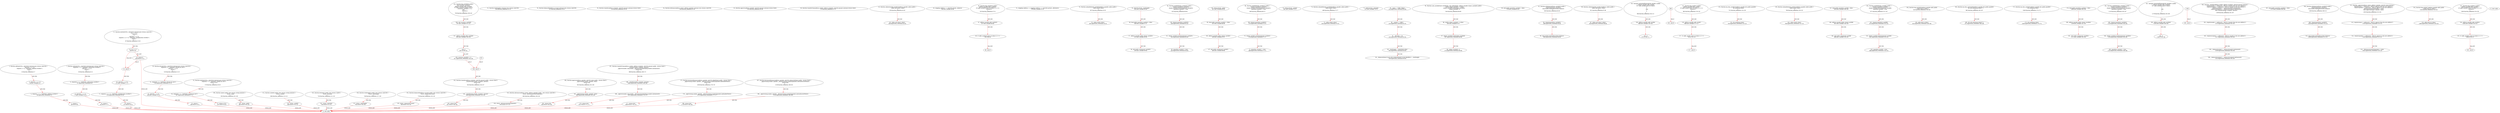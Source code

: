 digraph  {
13 [label="2_ function add(uint256 a, uint256 b) internal pure returns (uint256) {\n        uint256 c = a + b;\n        require(c >= a, \"SafeMath: addition overflow\");\n        return c;\n    }\n13-function_definition-3-7", method="add(uint256 a,uint256 b)", type_label=function_definition];
30 [label="3_ uint256 c = a + b;\n30-new_variable-4-4", method="add(uint256 a,uint256 b)", type_label=new_variable];
38 [label="4_ require(c >= a, \"SafeMath: addition overflow\");\n38-expression_statement-5-5", method="add(uint256 a,uint256 b)", type_label=expression_statement];
48 [label="5_ return c;\n48-return-6-6", method="add(uint256 a,uint256 b)", type_label=return];
50 [label="7_ function sub(uint256 a, uint256 b) internal pure returns (uint256) {\n        require(b <= a, \"SafeMath: subtraction overflow\");\n        uint256 c = a - b;\n        return c;\n    }\n50-function_definition-8-12", method="sub(uint256 a,uint256 b)", type_label=function_definition];
67 [label="8_ require(b <= a, \"SafeMath: subtraction overflow\");\n67-expression_statement-9-9", method="sub(uint256 a,uint256 b)", type_label=expression_statement];
77 [label="9_ uint256 c = a - b;\n77-new_variable-10-10", method="sub(uint256 a,uint256 b)", type_label=new_variable];
85 [label="10_ return c;\n85-return-11-11", method="sub(uint256 a,uint256 b)", type_label=return];
87 [label="12_ function mul(uint256 a, uint256 b) internal pure returns (uint256) {\n        if (a == 0) {\n            return 0;\n        }\n        uint256 c = a * b;\n        require(c / a == b, \"SafeMath: multiplication overflow\");\n        return c;\n    }\n87-function_definition-13-20", method="mul(uint256 a,uint256 b)", type_label=function_definition];
104 [label="13_ if_a == 0\n104-if-14-16", method="mul(uint256 a,uint256 b)", type_label=if];
1504 [label="13_ end_if", method="mul(uint256 a,uint256 b)", type_label=end_if];
109 [label="14_ return 0;\n109-return-15-15", method="mul(uint256 a,uint256 b)", type_label=return];
111 [label="16_ uint256 c = a * b;\n111-new_variable-17-17", method="mul(uint256 a,uint256 b)", type_label=new_variable];
119 [label="17_ require(c / a == b, \"SafeMath: multiplication overflow\");\n119-expression_statement-18-18", method="mul(uint256 a,uint256 b)", type_label=expression_statement];
131 [label="18_ return c;\n131-return-19-19", method="mul(uint256 a,uint256 b)", type_label=return];
133 [label="20_ function div(uint256 a, uint256 b) internal pure returns (uint256) {\n        require(b > 0, \"SafeMath: division by zero\");\n        uint256 c = a / b;\n        return c;\n    }\n133-function_definition-21-25", method="div(uint256 a,uint256 b)", type_label=function_definition];
150 [label="21_ require(b > 0, \"SafeMath: division by zero\");\n150-expression_statement-22-22", method="div(uint256 a,uint256 b)", type_label=expression_statement];
160 [label="22_ uint256 c = a / b;\n160-new_variable-23-23", method="div(uint256 a,uint256 b)", type_label=new_variable];
168 [label="23_ return c;\n168-return-24-24", method="div(uint256 a,uint256 b)", type_label=return];
170 [label="25_ function mod(uint256 a, uint256 b) internal pure returns (uint256) {\n        require(b != 0, \"SafeMath: modulo by zero\");\n        return a % b;\n    }\n170-function_definition-26-29", method="mod(uint256 a,uint256 b)", type_label=function_definition];
187 [label="26_ require(b != 0, \"SafeMath: modulo by zero\");\n187-expression_statement-27-27", method="mod(uint256 a,uint256 b)", type_label=expression_statement];
197 [label="27_ return a % b;\n197-return-28-28", method="mod(uint256 a,uint256 b)", type_label=return];
204 [label="31_ function totalSupply() external view returns (uint256);\n204-function_definition-32-32", method="totalSupply()", type_label=function_definition];
212 [label="32_ function balanceOf(address account) external view returns (uint256);\n212-function_definition-33-33", method="balanceOf(address account)", type_label=function_definition];
224 [label="33_ function transfer(address recipient, uint256 amount) external returns (bool);\n224-function_definition-34-34", method="transfer(address recipient,uint256 amount)", type_label=function_definition];
239 [label="34_ function allowance(address owner, address spender) external view returns (uint256);\n239-function_definition-35-35", method="allowance(address owner,address spender)", type_label=function_definition];
255 [label="35_ function approve(address spender, uint256 amount) external returns (bool);\n255-function_definition-36-36", method="approve(address spender,uint256 amount)", type_label=function_definition];
270 [label="36_ function transferFrom(address sender, address recipient, uint256 amount) external returns (bool);\n270-function_definition-37-37", method="transferFrom(address sender,address recipient,uint256 amount)", type_label=function_definition];
328 [label="42_ function callnotchecked_unchk25(address payable callee) public {\n    callee.call.value(1 ether);\n  }\n328-function_definition-43-45", method="callnotchecked_unchk25(address payable callee)", type_label=function_definition];
336 [label="43_ callee.call.value(1 ether);\n336-expression_statement-44-44", method="callnotchecked_unchk25(address payable callee)", type_label=expression_statement];
346 [label="45_ mapping (address => uint256) private _balances;\n346-new_variable-46-46", method="", type_label=new_variable];
353 [label="46_ function bug_unchk19() public{\naddress payable addr_unchk19;\nif (!addr_unchk19.send (10 ether) || 1==1)\n	{revert();}\n}\n353-function_definition-47-51", method="bug_unchk19()", type_label=function_definition];
357 [label="47_ address payable addr_unchk19;\n357-new_variable-48-48", method="bug_unchk19()", type_label=new_variable];
362 [label="48_ if_!addr_unchk19.send (10 ether) || 1==1\n362-if-49-50", method="bug_unchk19()", type_label=if];
1762 [label="48_ end_if", method="bug_unchk19()", type_label=end_if];
378 [label="51_ mapping (address => mapping (address => uint256)) private _allowances;\n378-new_variable-52-52", method="", type_label=new_variable];
387 [label="52_ function unhandledsend_unchk26(address payable callee) public {\n    callee.send(5 ether);\n  }\n387-function_definition-53-55", method="unhandledsend_unchk26(address payable callee)", type_label=function_definition];
395 [label="53_ callee.send(5 ether);\n395-expression_statement-54-54", method="unhandledsend_unchk26(address payable callee)", type_label=expression_statement];
403 [label="55_ uint256 private _totalSupply;\n403-new_variable-56-56", method="", type_label=new_variable];
408 [label="56_ bool public payedOut_unchk20 = false;\n408-new_variable-57-57", method="", type_label=new_variable];
415 [label="57_ address payable public winner_unchk20;\n415-new_variable-58-58", method="", type_label=new_variable];
420 [label="58_ uint public winAmount_unchk20;\n420-new_variable-59-59", method="", type_label=new_variable];
425 [label="59_ function sendToWinner_unchk20() public {\n        require(!payedOut_unchk20);\n        winner_unchk20.send(winAmount_unchk20);\n        payedOut_unchk20 = true;\n    }\n425-function_definition-60-64", method="sendToWinner_unchk20()", type_label=function_definition];
429 [label="60_ require(!payedOut_unchk20);\n429-expression_statement-61-61", method="sendToWinner_unchk20()", type_label=expression_statement];
435 [label="61_ winner_unchk20.send(winAmount_unchk20);\n435-expression_statement-62-62", method="sendToWinner_unchk20()", type_label=expression_statement];
442 [label="62_ payedOut_unchk20 = true;\n442-expression_statement-63-63", method="sendToWinner_unchk20()", type_label=expression_statement];
447 [label="64_ string private _name;\n447-new_variable-65-65", method="", type_label=new_variable];
452 [label="65_ bool public payedOut_unchk32 = false;\n452-new_variable-66-66", method="", type_label=new_variable];
459 [label="66_ address payable public winner_unchk32;\n459-new_variable-67-67", method="", type_label=new_variable];
464 [label="67_ uint public winAmount_unchk32;\n464-new_variable-68-68", method="", type_label=new_variable];
469 [label="68_ function sendToWinner_unchk32() public {\n        require(!payedOut_unchk32);\n        winner_unchk32.send(winAmount_unchk32);\n        payedOut_unchk32 = true;\n    }\n469-function_definition-69-73", method="sendToWinner_unchk32()", type_label=function_definition];
473 [label="69_ require(!payedOut_unchk32);\n473-expression_statement-70-70", method="sendToWinner_unchk32()", type_label=expression_statement];
479 [label="70_ winner_unchk32.send(winAmount_unchk32);\n479-expression_statement-71-71", method="sendToWinner_unchk32()", type_label=expression_statement];
486 [label="71_ payedOut_unchk32 = true;\n486-expression_statement-72-72", method="sendToWinner_unchk32()", type_label=expression_statement];
491 [label="73_ string private _symbol;\n491-new_variable-74-74", method="", type_label=new_variable];
496 [label="74_ function unhandledsend_unchk38(address payable callee) public {\n    callee.send(5 ether);\n  }\n496-function_definition-75-77", method="unhandledsend_unchk38(address payable callee)", type_label=function_definition];
504 [label="75_ callee.send(5 ether);\n504-expression_statement-76-76", method="unhandledsend_unchk38(address payable callee)", type_label=expression_statement];
512 [label="77_ uint8 private _decimals;\n512-new_variable-78-78", method="", type_label=new_variable];
519 [label="79_ _name = \"UBBC Token\";\n519-expression_statement-80-80", method="", type_label=expression_statement];
524 [label="80_ _symbol = \"UBBC\";\n524-expression_statement-81-81", method="", type_label=expression_statement];
529 [label="81_ _decimals = 18;\n529-expression_statement-82-82", method="", type_label=expression_statement];
533 [label="82_ _totalSupply = 260000000 ether;\n533-expression_statement-83-83", method="", type_label=expression_statement];
538 [label="83_ _balances[0x0e475cd2c1f8222868cf85B4f97D7EB70fB3ffD3] = _totalSupply;\n538-expression_statement-84-84", method="", type_label=expression_statement];
544 [label="85_ function cash_unchk46(uint roundIndex, uint subpotIndex, address payable winner_unchk46) public{\n        uint64 subpot_unchk46 = 3 ether;\n        winner_unchk46.send(subpot_unchk46);   \n        subpot_unchk46= 0;\n}\n544-function_definition-86-90", method="cash_unchk46(uint roundIndex,uint subpotIndex,address payable winner_unchk46)", type_label=function_definition];
560 [label="86_ uint64 subpot_unchk46 = 3 ether;\n560-new_variable-87-87", method="cash_unchk46(uint roundIndex,uint subpotIndex,address payable winner_unchk46)", type_label=new_variable];
567 [label="87_ winner_unchk46.send(subpot_unchk46);\n567-expression_statement-88-88", method="cash_unchk46(uint roundIndex,uint subpotIndex,address payable winner_unchk46)", type_label=expression_statement];
574 [label="88_ subpot_unchk46= 0;\n574-expression_statement-89-89", method="cash_unchk46(uint roundIndex,uint subpotIndex,address payable winner_unchk46)", type_label=expression_statement];
578 [label="90_ bool public payedOut_unchk45 = false;\n578-new_variable-91-91", method="", type_label=new_variable];
585 [label="91_ function withdrawLeftOver_unchk45() public {\n        require(payedOut_unchk45);\n        msg.sender.send(address(this).balance);\n    }\n585-function_definition-92-95", method="withdrawLeftOver_unchk45()", type_label=function_definition];
589 [label="92_ require(payedOut_unchk45);\n589-expression_statement-93-93", method="withdrawLeftOver_unchk45()", type_label=expression_statement];
594 [label="93_ msg.sender.send(address(this).balance);\n594-expression_statement-94-94", method="withdrawLeftOver_unchk45()", type_label=expression_statement];
621 [label="96_ function callnotchecked_unchk13(address callee) public {\n    callee.call.value(1 ether);\n  }\n621-function_definition-97-99", method="callnotchecked_unchk13(address callee)", type_label=function_definition];
629 [label="97_ callee.call.value(1 ether);\n629-expression_statement-98-98", method="callnotchecked_unchk13(address callee)", type_label=expression_statement];
653 [label="100_ function name() public view returns (string memory) {\n        return _name;\n    }\n653-function_definition-101-103", method="name()", type_label=function_definition];
662 [label="101_ return _name;\n662-return-102-102", method="name()", type_label=return];
664 [label="103_ function UncheckedExternalCall_unchk4 () public\n{  address payable addr_unchk4;\n   if (! addr_unchk4.send (42 ether))  \n      { \n      }\n	else\n      { \n      }\n}\n664-function_definition-104-112", method="UncheckedExternalCall_unchk4()", type_label=function_definition];
668 [label="104_ address payable addr_unchk4;\n668-new_variable-105-105", method="UncheckedExternalCall_unchk4()", type_label=new_variable];
673 [label="105_ if\n673-if-106-111", method="UncheckedExternalCall_unchk4()", type_label=if];
2073 [label="105_ end_if", method="UncheckedExternalCall_unchk4()", type_label=end_if];
684 [label="112_ function symbol() public view returns (string memory) {\n        return _symbol;\n    }\n684-function_definition-113-115", method="symbol()", type_label=function_definition];
693 [label="113_ return _symbol;\n693-return-114-114", method="symbol()", type_label=return];
695 [label="115_ function bug_unchk7() public{\naddress payable addr_unchk7;\nif (!addr_unchk7.send (10 ether) || 1==1)\n	{revert();}\n}\n695-function_definition-116-120", method="bug_unchk7()", type_label=function_definition];
699 [label="116_ address payable addr_unchk7;\n699-new_variable-117-117", method="bug_unchk7()", type_label=new_variable];
704 [label="117_ if_!addr_unchk7.send (10 ether) || 1==1\n704-if-118-119", method="bug_unchk7()", type_label=if];
2104 [label="117_ end_if", method="bug_unchk7()", type_label=end_if];
720 [label="120_ function decimals() public view returns (uint8) {\n        return _decimals;\n    }\n720-function_definition-121-123", method="decimals()", type_label=function_definition];
729 [label="121_ return _decimals;\n729-return-122-122", method="decimals()", type_label=return];
731 [label="123_ function my_func_unchk23(address payable dst) public payable{\n        dst.send(msg.value);\n    }\n731-function_definition-124-126", method="my_func_unchk23(address payable dst)", type_label=function_definition];
740 [label="124_ dst.send(msg.value);\n740-expression_statement-125-125", method="my_func_unchk23(address payable dst)", type_label=expression_statement];
749 [label="126_ function totalSupply() public view returns (uint256) {\n        return _totalSupply;\n    }\n749-function_definition-127-129", method="totalSupply()", type_label=function_definition];
758 [label="127_ return _totalSupply;\n758-return-128-128", method="totalSupply()", type_label=return];
760 [label="129_ function unhandledsend_unchk14(address payable callee) public {\n    callee.send(5 ether);\n  }\n760-function_definition-130-132", method="unhandledsend_unchk14(address payable callee)", type_label=function_definition];
768 [label="130_ callee.send(5 ether);\n768-expression_statement-131-131", method="unhandledsend_unchk14(address payable callee)", type_label=expression_statement];
776 [label="132_ function balanceOf(address account) public view returns (uint256) {\n        return _balances[account];\n    }\n776-function_definition-133-135", method="balanceOf(address account)", type_label=function_definition];
789 [label="133_ return _balances[account];\n789-return-134-134", method="balanceOf(address account)", type_label=return];
793 [label="135_ function bug_unchk30() public{\nuint receivers_unchk30;\naddress payable addr_unchk30;\nif (!addr_unchk30.send(42 ether))\n	{receivers_unchk30 +=1;}\nelse\n	{revert();}\n}\n793-function_definition-136-143", method="bug_unchk30()", type_label=function_definition];
797 [label="136_ uint receivers_unchk30;\n797-new_variable-137-137", method="bug_unchk30()", type_label=new_variable];
802 [label="137_ address payable addr_unchk30;\n802-new_variable-138-138", method="bug_unchk30()", type_label=new_variable];
807 [label="138_ if\n807-if-139-142", method="bug_unchk30()", type_label=if];
2207 [label="138_ end_if", method="bug_unchk30()", type_label=end_if];
817 [label="139_ receivers_unchk30 +=1;\n817-expression_statement-140-140", method="bug_unchk30()", type_label=expression_statement];
824 [label="143_ function transfer(address recipient, uint256 amount) public  returns (bool) {\n         _transfer(msg.sender, recipient, amount);\n         return true;\n    }\n824-function_definition-144-147", method="transfer(address recipient,uint256 amount)", type_label=function_definition];
840 [label="144_ _transfer(msg.sender, recipient, amount);\n840-expression_statement-145-145", method="transfer(address recipient,uint256 amount)", type_label=expression_statement];
851 [label="145_ return true;\n851-return-146-146", method="transfer(address recipient,uint256 amount)", type_label=return];
854 [label="147_ bool public payedOut_unchk8 = false;\n854-new_variable-148-148", method="", type_label=new_variable];
861 [label="148_ address payable public winner_unchk8;\n861-new_variable-149-149", method="", type_label=new_variable];
866 [label="149_ uint public winAmount_unchk8;\n866-new_variable-150-150", method="", type_label=new_variable];
871 [label="150_ function sendToWinner_unchk8() public {\n        require(!payedOut_unchk8);\n        winner_unchk8.send(winAmount_unchk8);\n        payedOut_unchk8 = true;\n    }\n871-function_definition-151-155", method="sendToWinner_unchk8()", type_label=function_definition];
875 [label="151_ require(!payedOut_unchk8);\n875-expression_statement-152-152", method="sendToWinner_unchk8()", type_label=expression_statement];
881 [label="152_ winner_unchk8.send(winAmount_unchk8);\n881-expression_statement-153-153", method="sendToWinner_unchk8()", type_label=expression_statement];
888 [label="153_ payedOut_unchk8 = true;\n888-expression_statement-154-154", method="sendToWinner_unchk8()", type_label=expression_statement];
893 [label="155_ function allowance(address owner, address spender) public  view returns (uint256) {\n        return _allowances[owner][spender];\n    }\n893-function_definition-156-158", method="allowance(address owner,address spender)", type_label=function_definition];
910 [label="156_ return _allowances[owner][spender];\n910-return-157-157", method="allowance(address owner,address spender)", type_label=return];
916 [label="158_ function bug_unchk39(address payable addr) public\n      {addr.send (4 ether); }\n916-function_definition-159-160", method="bug_unchk39(address payable addr)", type_label=function_definition];
924 [label="159_ addr.send (4 ether);\n924-expression_statement-160-160", method="bug_unchk39(address payable addr)", type_label=expression_statement];
932 [label="160_ function approve(address spender, uint256 value) public  returns (bool) {\n        _approve(msg.sender, spender, value);\n        return true;\n    }\n932-function_definition-161-164", method="approve(address spender,uint256 value)", type_label=function_definition];
948 [label="161_ _approve(msg.sender, spender, value);\n948-expression_statement-162-162", method="approve(address spender,uint256 value)", type_label=expression_statement];
959 [label="162_ return true;\n959-return-163-163", method="approve(address spender,uint256 value)", type_label=return];
962 [label="164_ function my_func_uncheck36(address payable dst) public payable{\n        dst.call.value(msg.value)(\"\");\n    }\n962-function_definition-165-167", method="my_func_uncheck36(address payable dst)", type_label=function_definition];
971 [label="165_ dst.call.value(msg.value)(\"\");\n971-expression_statement-166-166", method="my_func_uncheck36(address payable dst)", type_label=expression_statement];
986 [label="167_ function transferFrom(address sender, address recipient, uint256 amount) public  returns (bool) {\n        _transfer(sender, recipient, amount);\n        _approve(sender, msg.sender, _allowances[sender][msg.sender].sub(amount));\n        return true;\n    }\n986-function_definition-168-172", method="transferFrom(address sender,address recipient,uint256 amount)", type_label=function_definition];
1006 [label="168_ _transfer(sender, recipient, amount);\n1006-expression_statement-169-169", method="transferFrom(address sender,address recipient,uint256 amount)", type_label=expression_statement];
1015 [label="169_ _approve(sender, msg.sender, _allowances[sender][msg.sender].sub(amount));\n1015-expression_statement-170-170", method="transferFrom(address sender,address recipient,uint256 amount)", type_label=expression_statement];
1037 [label="170_ return true;\n1037-return-171-171", method="transferFrom(address sender,address recipient,uint256 amount)", type_label=return];
1040 [label="172_ function my_func_unchk35(address payable dst) public payable{\n        dst.send(msg.value);\n    }\n1040-function_definition-173-175", method="my_func_unchk35(address payable dst)", type_label=function_definition];
1049 [label="173_ dst.send(msg.value);\n1049-expression_statement-174-174", method="my_func_unchk35(address payable dst)", type_label=expression_statement];
1058 [label="175_ function increaseAllowance(address spender, uint256 addedValue) public  returns (bool) {\n        _approve(msg.sender, spender, _allowances[msg.sender][spender].add(addedValue));\n        return true;\n    }\n1058-function_definition-176-179", method="increaseAllowance(address spender,uint256 addedValue)", type_label=function_definition];
1074 [label="176_ _approve(msg.sender, spender, _allowances[msg.sender][spender].add(addedValue));\n1074-expression_statement-177-177", method="increaseAllowance(address spender,uint256 addedValue)", type_label=expression_statement];
1096 [label="177_ return true;\n1096-return-178-178", method="increaseAllowance(address spender,uint256 addedValue)", type_label=return];
1099 [label="179_ bool public payedOut_unchk44 = false;\n1099-new_variable-180-180", method="", type_label=new_variable];
1106 [label="180_ address payable public winner_unchk44;\n1106-new_variable-181-181", method="", type_label=new_variable];
1111 [label="181_ uint public winAmount_unchk44;\n1111-new_variable-182-182", method="", type_label=new_variable];
1116 [label="182_ function sendToWinner_unchk44() public {\n        require(!payedOut_unchk44);\n        winner_unchk44.send(winAmount_unchk44);\n        payedOut_unchk44 = true;\n    }\n1116-function_definition-183-187", method="sendToWinner_unchk44()", type_label=function_definition];
1120 [label="183_ require(!payedOut_unchk44);\n1120-expression_statement-184-184", method="sendToWinner_unchk44()", type_label=expression_statement];
1126 [label="184_ winner_unchk44.send(winAmount_unchk44);\n1126-expression_statement-185-185", method="sendToWinner_unchk44()", type_label=expression_statement];
1133 [label="185_ payedOut_unchk44 = true;\n1133-expression_statement-186-186", method="sendToWinner_unchk44()", type_label=expression_statement];
1138 [label="187_ function decreaseAllowance(address spender, uint256 subtractedValue) public  returns (bool) {\n        _approve(msg.sender, spender, _allowances[msg.sender][spender].sub(subtractedValue));\n        return true;\n    }\n1138-function_definition-188-191", method="decreaseAllowance(address spender,uint256 subtractedValue)", type_label=function_definition];
1154 [label="188_ _approve(msg.sender, spender, _allowances[msg.sender][spender].sub(subtractedValue));\n1154-expression_statement-189-189", method="decreaseAllowance(address spender,uint256 subtractedValue)", type_label=expression_statement];
1176 [label="189_ return true;\n1176-return-190-190", method="decreaseAllowance(address spender,uint256 subtractedValue)", type_label=return];
1179 [label="191_ function UncheckedExternalCall_unchk40 () public\n{  address payable addr_unchk40;\n   if (! addr_unchk40.send (2 ether))  \n      { \n      }\n	else\n      { \n      }\n}\n1179-function_definition-192-200", method="UncheckedExternalCall_unchk40()", type_label=function_definition];
1183 [label="192_ address payable addr_unchk40;\n1183-new_variable-193-193", method="UncheckedExternalCall_unchk40()", type_label=new_variable];
1188 [label="193_ if\n1188-if-194-199", method="UncheckedExternalCall_unchk40()", type_label=if];
2588 [label="193_ end_if", method="UncheckedExternalCall_unchk40()", type_label=end_if];
1199 [label="200_ function _transfer(address sender, address recipient, uint256 amount) internal {\n        require(sender != address(0), \"ERC20: transfer from the zero address\");\n        require(recipient != address(0), \"ERC20: transfer to the zero address\");\n        _balances[sender] = _balances[sender].sub(amount);\n        _balances[recipient] = _balances[recipient].add(amount);\n        emit Transfer(sender, recipient, amount);\n    }\n1199-function_definition-201-207", method="_transfer(address sender,address recipient,uint256 amount)", type_label=function_definition];
1215 [label="201_ require(sender != address(0), \"ERC20: transfer from the zero address\");\n1215-expression_statement-202-202", method="_transfer(address sender,address recipient,uint256 amount)", type_label=expression_statement];
1227 [label="202_ require(recipient != address(0), \"ERC20: transfer to the zero address\");\n1227-expression_statement-203-203", method="_transfer(address sender,address recipient,uint256 amount)", type_label=expression_statement];
1239 [label="203_ _balances[sender] = _balances[sender].sub(amount);\n1239-expression_statement-204-204", method="_transfer(address sender,address recipient,uint256 amount)", type_label=expression_statement];
1252 [label="204_ _balances[recipient] = _balances[recipient].add(amount);\n1252-expression_statement-205-205", method="_transfer(address sender,address recipient,uint256 amount)", type_label=expression_statement];
1273 [label="207_ bool public payedOut_unchk33 = false;\n1273-new_variable-208-208", method="", type_label=new_variable];
1280 [label="208_ function withdrawLeftOver_unchk33() public {\n        require(payedOut_unchk33);\n        msg.sender.send(address(this).balance);\n    }\n1280-function_definition-209-212", method="withdrawLeftOver_unchk33()", type_label=function_definition];
1284 [label="209_ require(payedOut_unchk33);\n1284-expression_statement-210-210", method="withdrawLeftOver_unchk33()", type_label=expression_statement];
1289 [label="210_ msg.sender.send(address(this).balance);\n1289-expression_statement-211-211", method="withdrawLeftOver_unchk33()", type_label=expression_statement];
1302 [label="212_ function _approve(address owner, address spender, uint256 value) internal {\n        require(owner != address(0), \"ERC20: approve from the zero address\");\n        require(spender != address(0), \"ERC20: approve to the zero address\");\n        _allowances[owner][spender] = value;\n        emit Approval(owner, spender, value);\n    }\n1302-function_definition-213-218", method="_approve(address owner,address spender,uint256 value)", type_label=function_definition];
1318 [label="213_ require(owner != address(0), \"ERC20: approve from the zero address\");\n1318-expression_statement-214-214", method="_approve(address owner,address spender,uint256 value)", type_label=expression_statement];
1330 [label="214_ require(spender != address(0), \"ERC20: approve to the zero address\");\n1330-expression_statement-215-215", method="_approve(address owner,address spender,uint256 value)", type_label=expression_statement];
1342 [label="215_ _allowances[owner][spender] = value;\n1342-expression_statement-216-216", method="_approve(address owner,address spender,uint256 value)", type_label=expression_statement];
1358 [label="218_ function bug_unchk27(address payable addr) public\n      {addr.send (42 ether); }\n1358-function_definition-219-220", method="bug_unchk27(address payable addr)", type_label=function_definition];
1366 [label="219_ addr.send (42 ether);\n1366-expression_statement-220-220", method="bug_unchk27(address payable addr)", type_label=expression_statement];
1380 [label="223_ function bug_unchk31() public{\naddress payable addr_unchk31;\nif (!addr_unchk31.send (10 ether) || 1==1)\n	{revert();}\n}\n1380-function_definition-224-228", method="bug_unchk31()", type_label=function_definition];
1384 [label="224_ address payable addr_unchk31;\n1384-new_variable-225-225", method="bug_unchk31()", type_label=new_variable];
1389 [label="225_ if_!addr_unchk31.send (10 ether) || 1==1\n1389-if-226-227", method="bug_unchk31()", type_label=if];
2789 [label="225_ end_if", method="bug_unchk31()", type_label=end_if];
1 [label="0_ start_node", method="", type_label=start];
2 [label="0_ exit_node", method="", type_label=exit];
683;
822;
1198;
13 -> 30  [color=red, controlflow_type=next_line, edge_type=CFG_edge, key=0, label=next_line];
30 -> 38  [color=red, controlflow_type=next_line, edge_type=CFG_edge, key=0, label=next_line];
38 -> 48  [color=red, controlflow_type=next_line, edge_type=CFG_edge, key=0, label=next_line];
48 -> 2  [color=red, controlflow_type=return_exit, edge_type=CFG_edge, key=0, label=return_exit];
50 -> 67  [color=red, controlflow_type=next_line, edge_type=CFG_edge, key=0, label=next_line];
67 -> 77  [color=red, controlflow_type=next_line, edge_type=CFG_edge, key=0, label=next_line];
77 -> 85  [color=red, controlflow_type=next_line, edge_type=CFG_edge, key=0, label=next_line];
85 -> 2  [color=red, controlflow_type=return_exit, edge_type=CFG_edge, key=0, label=return_exit];
87 -> 104  [color=red, controlflow_type=next_line, edge_type=CFG_edge, key=0, label=next_line];
104 -> 109  [color=red, controlflow_type=pos_next, edge_type=CFG_edge, key=0, label=pos_next];
104 -> 1504  [color=red, controlflow_type=neg_next, edge_type=CFG_edge, key=0, label=neg_next];
1504 -> 111  [color=red, controlflow_type=next_line, edge_type=CFG_edge, key=0, label=next_line];
109 -> 1504  [color=red, controlflow_type=end_if, edge_type=CFG_edge, key=0, label=end_if];
109 -> 2  [color=red, controlflow_type=return_exit, edge_type=CFG_edge, key=0, label=return_exit];
111 -> 119  [color=red, controlflow_type=next_line, edge_type=CFG_edge, key=0, label=next_line];
119 -> 131  [color=red, controlflow_type=next_line, edge_type=CFG_edge, key=0, label=next_line];
131 -> 2  [color=red, controlflow_type=return_exit, edge_type=CFG_edge, key=0, label=return_exit];
133 -> 150  [color=red, controlflow_type=next_line, edge_type=CFG_edge, key=0, label=next_line];
150 -> 160  [color=red, controlflow_type=next_line, edge_type=CFG_edge, key=0, label=next_line];
160 -> 168  [color=red, controlflow_type=next_line, edge_type=CFG_edge, key=0, label=next_line];
168 -> 2  [color=red, controlflow_type=return_exit, edge_type=CFG_edge, key=0, label=return_exit];
170 -> 187  [color=red, controlflow_type=next_line, edge_type=CFG_edge, key=0, label=next_line];
187 -> 197  [color=red, controlflow_type=next_line, edge_type=CFG_edge, key=0, label=next_line];
197 -> 2  [color=red, controlflow_type=return_exit, edge_type=CFG_edge, key=0, label=return_exit];
328 -> 336  [color=red, controlflow_type=next_line, edge_type=CFG_edge, key=0, label=next_line];
353 -> 357  [color=red, controlflow_type=next_line, edge_type=CFG_edge, key=0, label=next_line];
357 -> 362  [color=red, controlflow_type=next_line, edge_type=CFG_edge, key=0, label=next_line];
362 -> 1762  [color=red, controlflow_type=neg_next, edge_type=CFG_edge, key=0, label=neg_next];
387 -> 395  [color=red, controlflow_type=next_line, edge_type=CFG_edge, key=0, label=next_line];
403 -> 408  [color=red, controlflow_type=next_line, edge_type=CFG_edge, key=0, label=next_line];
408 -> 415  [color=red, controlflow_type=next_line, edge_type=CFG_edge, key=0, label=next_line];
415 -> 420  [color=red, controlflow_type=next_line, edge_type=CFG_edge, key=0, label=next_line];
425 -> 429  [color=red, controlflow_type=next_line, edge_type=CFG_edge, key=0, label=next_line];
429 -> 435  [color=red, controlflow_type=next_line, edge_type=CFG_edge, key=0, label=next_line];
435 -> 442  [color=red, controlflow_type=next_line, edge_type=CFG_edge, key=0, label=next_line];
447 -> 452  [color=red, controlflow_type=next_line, edge_type=CFG_edge, key=0, label=next_line];
452 -> 459  [color=red, controlflow_type=next_line, edge_type=CFG_edge, key=0, label=next_line];
459 -> 464  [color=red, controlflow_type=next_line, edge_type=CFG_edge, key=0, label=next_line];
469 -> 473  [color=red, controlflow_type=next_line, edge_type=CFG_edge, key=0, label=next_line];
473 -> 479  [color=red, controlflow_type=next_line, edge_type=CFG_edge, key=0, label=next_line];
479 -> 486  [color=red, controlflow_type=next_line, edge_type=CFG_edge, key=0, label=next_line];
496 -> 504  [color=red, controlflow_type=next_line, edge_type=CFG_edge, key=0, label=next_line];
519 -> 524  [color=red, controlflow_type=next_line, edge_type=CFG_edge, key=0, label=next_line];
524 -> 529  [color=red, controlflow_type=next_line, edge_type=CFG_edge, key=0, label=next_line];
529 -> 533  [color=red, controlflow_type=next_line, edge_type=CFG_edge, key=0, label=next_line];
533 -> 538  [color=red, controlflow_type=next_line, edge_type=CFG_edge, key=0, label=next_line];
544 -> 560  [color=red, controlflow_type=next_line, edge_type=CFG_edge, key=0, label=next_line];
560 -> 567  [color=red, controlflow_type=next_line, edge_type=CFG_edge, key=0, label=next_line];
567 -> 574  [color=red, controlflow_type=next_line, edge_type=CFG_edge, key=0, label=next_line];
585 -> 589  [color=red, controlflow_type=next_line, edge_type=CFG_edge, key=0, label=next_line];
589 -> 594  [color=red, controlflow_type=next_line, edge_type=CFG_edge, key=0, label=next_line];
621 -> 629  [color=red, controlflow_type=next_line, edge_type=CFG_edge, key=0, label=next_line];
653 -> 662  [color=red, controlflow_type=next_line, edge_type=CFG_edge, key=0, label=next_line];
662 -> 2  [color=red, controlflow_type=return_exit, edge_type=CFG_edge, key=0, label=return_exit];
664 -> 668  [color=red, controlflow_type=next_line, edge_type=CFG_edge, key=0, label=next_line];
668 -> 673  [color=red, controlflow_type=next_line, edge_type=CFG_edge, key=0, label=next_line];
684 -> 693  [color=red, controlflow_type=next_line, edge_type=CFG_edge, key=0, label=next_line];
693 -> 2  [color=red, controlflow_type=return_exit, edge_type=CFG_edge, key=0, label=return_exit];
695 -> 699  [color=red, controlflow_type=next_line, edge_type=CFG_edge, key=0, label=next_line];
699 -> 704  [color=red, controlflow_type=next_line, edge_type=CFG_edge, key=0, label=next_line];
704 -> 2104  [color=red, controlflow_type=neg_next, edge_type=CFG_edge, key=0, label=neg_next];
720 -> 729  [color=red, controlflow_type=next_line, edge_type=CFG_edge, key=0, label=next_line];
729 -> 2  [color=red, controlflow_type=return_exit, edge_type=CFG_edge, key=0, label=return_exit];
731 -> 740  [color=red, controlflow_type=next_line, edge_type=CFG_edge, key=0, label=next_line];
749 -> 758  [color=red, controlflow_type=next_line, edge_type=CFG_edge, key=0, label=next_line];
758 -> 2  [color=red, controlflow_type=return_exit, edge_type=CFG_edge, key=0, label=return_exit];
760 -> 768  [color=red, controlflow_type=next_line, edge_type=CFG_edge, key=0, label=next_line];
776 -> 789  [color=red, controlflow_type=next_line, edge_type=CFG_edge, key=0, label=next_line];
789 -> 2  [color=red, controlflow_type=return_exit, edge_type=CFG_edge, key=0, label=return_exit];
793 -> 797  [color=red, controlflow_type=next_line, edge_type=CFG_edge, key=0, label=next_line];
797 -> 802  [color=red, controlflow_type=next_line, edge_type=CFG_edge, key=0, label=next_line];
802 -> 807  [color=red, controlflow_type=next_line, edge_type=CFG_edge, key=0, label=next_line];
807 -> 817  [color=red, controlflow_type=pos_next, edge_type=CFG_edge, key=0, label=pos_next];
2207 -> 824  [color=red, controlflow_type=next_line, edge_type=CFG_edge, key=0, label=next_line];
817 -> 2207  [color=red, controlflow_type=end_if, edge_type=CFG_edge, key=0, label=end_if];
824 -> 840  [color=red, controlflow_type=next_line, edge_type=CFG_edge, key=0, label=next_line];
840 -> 851  [color=red, controlflow_type=next_line, edge_type=CFG_edge, key=0, label=next_line];
851 -> 2  [color=red, controlflow_type=return_exit, edge_type=CFG_edge, key=0, label=return_exit];
854 -> 861  [color=red, controlflow_type=next_line, edge_type=CFG_edge, key=0, label=next_line];
861 -> 866  [color=red, controlflow_type=next_line, edge_type=CFG_edge, key=0, label=next_line];
871 -> 875  [color=red, controlflow_type=next_line, edge_type=CFG_edge, key=0, label=next_line];
875 -> 881  [color=red, controlflow_type=next_line, edge_type=CFG_edge, key=0, label=next_line];
881 -> 888  [color=red, controlflow_type=next_line, edge_type=CFG_edge, key=0, label=next_line];
893 -> 910  [color=red, controlflow_type=next_line, edge_type=CFG_edge, key=0, label=next_line];
910 -> 2  [color=red, controlflow_type=return_exit, edge_type=CFG_edge, key=0, label=return_exit];
916 -> 924  [color=red, controlflow_type=next_line, edge_type=CFG_edge, key=0, label=next_line];
932 -> 948  [color=red, controlflow_type=next_line, edge_type=CFG_edge, key=0, label=next_line];
948 -> 959  [color=red, controlflow_type=next_line, edge_type=CFG_edge, key=0, label=next_line];
959 -> 2  [color=red, controlflow_type=return_exit, edge_type=CFG_edge, key=0, label=return_exit];
962 -> 971  [color=red, controlflow_type=next_line, edge_type=CFG_edge, key=0, label=next_line];
986 -> 1006  [color=red, controlflow_type=next_line, edge_type=CFG_edge, key=0, label=next_line];
1006 -> 1015  [color=red, controlflow_type=next_line, edge_type=CFG_edge, key=0, label=next_line];
1015 -> 1037  [color=red, controlflow_type=next_line, edge_type=CFG_edge, key=0, label=next_line];
1037 -> 2  [color=red, controlflow_type=return_exit, edge_type=CFG_edge, key=0, label=return_exit];
1040 -> 1049  [color=red, controlflow_type=next_line, edge_type=CFG_edge, key=0, label=next_line];
1058 -> 1074  [color=red, controlflow_type=next_line, edge_type=CFG_edge, key=0, label=next_line];
1074 -> 1096  [color=red, controlflow_type=next_line, edge_type=CFG_edge, key=0, label=next_line];
1096 -> 2  [color=red, controlflow_type=return_exit, edge_type=CFG_edge, key=0, label=return_exit];
1099 -> 1106  [color=red, controlflow_type=next_line, edge_type=CFG_edge, key=0, label=next_line];
1106 -> 1111  [color=red, controlflow_type=next_line, edge_type=CFG_edge, key=0, label=next_line];
1116 -> 1120  [color=red, controlflow_type=next_line, edge_type=CFG_edge, key=0, label=next_line];
1120 -> 1126  [color=red, controlflow_type=next_line, edge_type=CFG_edge, key=0, label=next_line];
1126 -> 1133  [color=red, controlflow_type=next_line, edge_type=CFG_edge, key=0, label=next_line];
1138 -> 1154  [color=red, controlflow_type=next_line, edge_type=CFG_edge, key=0, label=next_line];
1154 -> 1176  [color=red, controlflow_type=next_line, edge_type=CFG_edge, key=0, label=next_line];
1176 -> 2  [color=red, controlflow_type=return_exit, edge_type=CFG_edge, key=0, label=return_exit];
1179 -> 1183  [color=red, controlflow_type=next_line, edge_type=CFG_edge, key=0, label=next_line];
1183 -> 1188  [color=red, controlflow_type=next_line, edge_type=CFG_edge, key=0, label=next_line];
1199 -> 1215  [color=red, controlflow_type=next_line, edge_type=CFG_edge, key=0, label=next_line];
1215 -> 1227  [color=red, controlflow_type=next_line, edge_type=CFG_edge, key=0, label=next_line];
1227 -> 1239  [color=red, controlflow_type=next_line, edge_type=CFG_edge, key=0, label=next_line];
1239 -> 1252  [color=red, controlflow_type=next_line, edge_type=CFG_edge, key=0, label=next_line];
1280 -> 1284  [color=red, controlflow_type=next_line, edge_type=CFG_edge, key=0, label=next_line];
1284 -> 1289  [color=red, controlflow_type=next_line, edge_type=CFG_edge, key=0, label=next_line];
1302 -> 1318  [color=red, controlflow_type=next_line, edge_type=CFG_edge, key=0, label=next_line];
1318 -> 1330  [color=red, controlflow_type=next_line, edge_type=CFG_edge, key=0, label=next_line];
1330 -> 1342  [color=red, controlflow_type=next_line, edge_type=CFG_edge, key=0, label=next_line];
1358 -> 1366  [color=red, controlflow_type=next_line, edge_type=CFG_edge, key=0, label=next_line];
1380 -> 1384  [color=red, controlflow_type=next_line, edge_type=CFG_edge, key=0, label=next_line];
1384 -> 1389  [color=red, controlflow_type=next_line, edge_type=CFG_edge, key=0, label=next_line];
1389 -> 2789  [color=red, controlflow_type=neg_next, edge_type=CFG_edge, key=0, label=neg_next];
683 -> 2073  [color=red, controlflow_type=end_if, edge_type=CFG_edge, key=0, label=end_if];
822 -> 2207  [color=red, controlflow_type=end_if, edge_type=CFG_edge, key=0, label=end_if];
1198 -> 2588  [color=red, controlflow_type=end_if, edge_type=CFG_edge, key=0, label=end_if];
}
